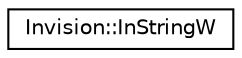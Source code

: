 digraph "Graphical Class Hierarchy"
{
 // LATEX_PDF_SIZE
  edge [fontname="Helvetica",fontsize="10",labelfontname="Helvetica",labelfontsize="10"];
  node [fontname="Helvetica",fontsize="10",shape=record];
  rankdir="LR";
  Node0 [label="Invision::InStringW",height=0.2,width=0.4,color="black", fillcolor="white", style="filled",URL="$class_invision_1_1_in_string_w.html",tooltip=" "];
}
